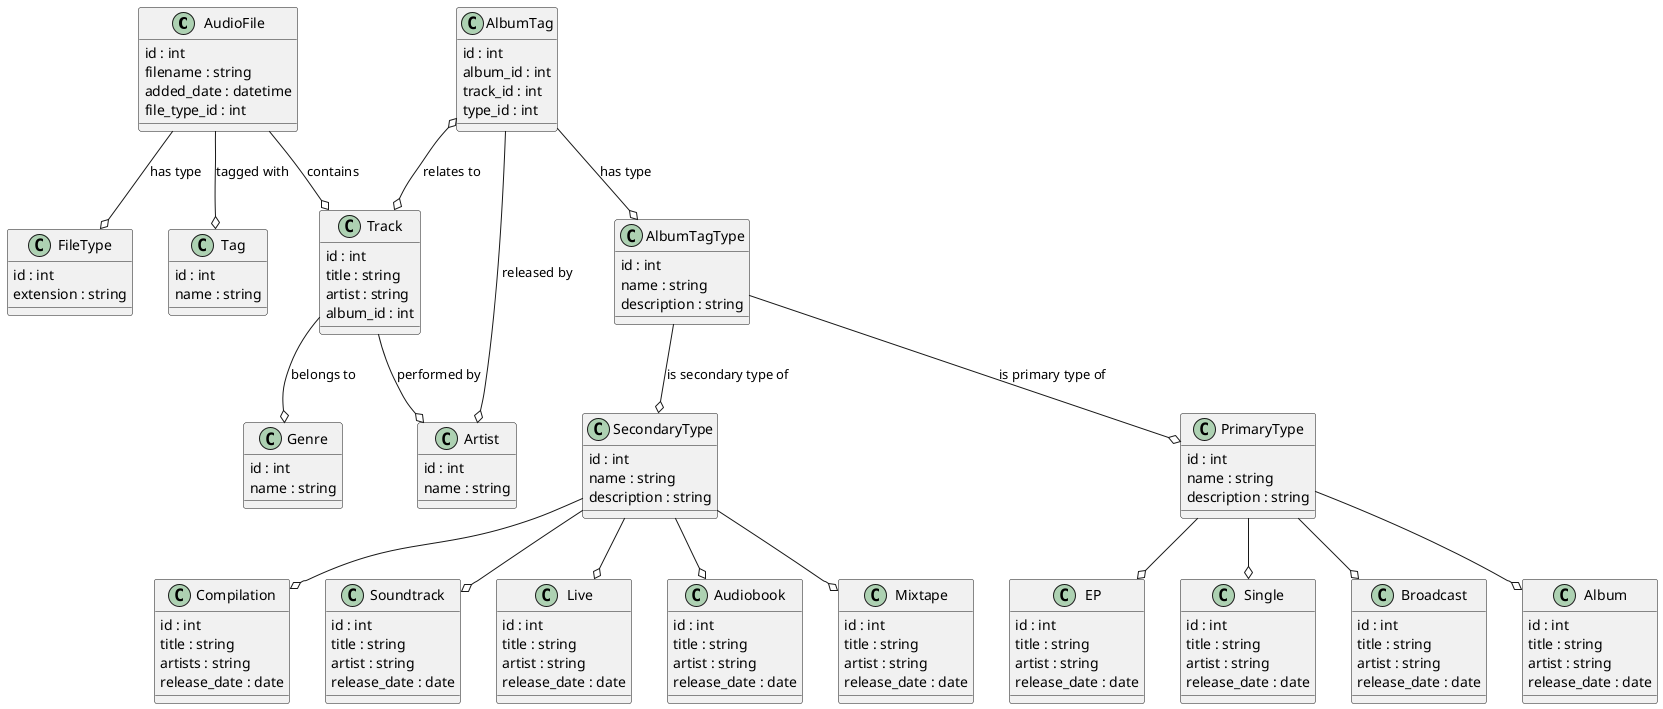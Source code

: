 @startuml
!define ENTITY class
!define RELATIONSHIP arrow
!define ENTITY_ATTRIBUTES \
  id : int

ENTITY AudioFile {
  ENTITY_ATTRIBUTES
  filename : string
  added_date : datetime
  file_type_id : int
}

ENTITY FileType {
  ENTITY_ATTRIBUTES
  extension : string
}

ENTITY Track {
  ENTITY_ATTRIBUTES
  title : string
  artist : string
  album_id : int
}

ENTITY Tag {
  ENTITY_ATTRIBUTES
  name : string
}

ENTITY Artist {
  ENTITY_ATTRIBUTES
  name : string
}

ENTITY Genre {
  ENTITY_ATTRIBUTES
  name : string
}

ENTITY AlbumTag {
  ENTITY_ATTRIBUTES
  album_id : int
  track_id : int
  type_id : int
}

ENTITY AlbumTagType {
  ENTITY_ATTRIBUTES
  name : string
  description : string
}


ENTITY PrimaryType {
  ENTITY_ATTRIBUTES
  name : string
  description : string
}

ENTITY Album {
  ENTITY_ATTRIBUTES
  title : string
  artist : string
  release_date : date
}

ENTITY EP {
  ENTITY_ATTRIBUTES
  title : string
  artist : string
  release_date : date
}

ENTITY Single {
  ENTITY_ATTRIBUTES
  title : string
  artist : string
  release_date : date
}

ENTITY SecondaryType {
  ENTITY_ATTRIBUTES
  name : string
  description : string
}

ENTITY Compilation {
  ENTITY_ATTRIBUTES
  title : string
  artists : string
  release_date : date
}

ENTITY Soundtrack {
  ENTITY_ATTRIBUTES
  title : string
  artist : string
  release_date : date
}

ENTITY Live {
  ENTITY_ATTRIBUTES
  title : string
  artist : string
  release_date : date
}

ENTITY Audiobook {
  ENTITY_ATTRIBUTES
  title : string
  artist : string
  release_date : date
}

ENTITY Broadcast {
  ENTITY_ATTRIBUTES
  title : string
  artist : string
  release_date : date
}

ENTITY Mixtape {
  ENTITY_ATTRIBUTES
  title : string
  artist : string
  release_date : date
}

AudioFile --o Track : contains
AudioFile --o Tag : tagged with
AudioFile --o FileType : has type

Track --o Artist : performed by
Track --o Genre : belongs to

AlbumTag --o Artist : released by
AlbumTag o--o Track : relates to

AlbumTagType --o PrimaryType : is primary type of
AlbumTagType --o SecondaryType : is secondary type of

AlbumTag --o AlbumTagType : has type
PrimaryType --o Album
PrimaryType --o Single
PrimaryType --o EP
PrimaryType --o Broadcast

SecondaryType --o Compilation
SecondaryType --o Soundtrack
SecondaryType --o Audiobook
SecondaryType --o Live
SecondaryType --o Mixtape

@enduml
